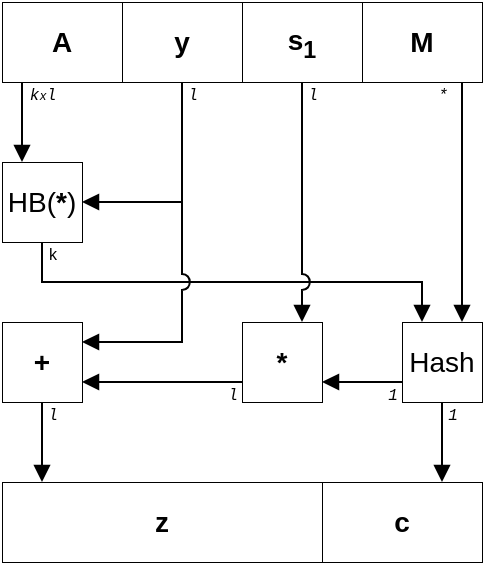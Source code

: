 <mxfile version="20.3.0" type="device"><diagram id="kgpKYQtTHZ0yAKxKKP6v" name="Page-1"><mxGraphModel dx="813" dy="499" grid="1" gridSize="10" guides="1" tooltips="1" connect="1" arrows="1" fold="1" page="1" pageScale="1" pageWidth="850" pageHeight="1100" math="0" shadow="0"><root><mxCell id="0"/><mxCell id="1" parent="0"/><mxCell id="9cmA0hQNFxoOdOFhQ6iF-42" style="edgeStyle=orthogonalEdgeStyle;rounded=0;jumpStyle=arc;jumpSize=10;orthogonalLoop=1;jettySize=auto;html=1;entryX=0.25;entryY=0;entryDx=0;entryDy=0;fontSize=6;startArrow=none;startFill=0;endArrow=block;endFill=1;" parent="1" source="3KpETBeqzy1ZQJSmCBxF-336" target="GimO8Tfs8xw4bccf_avH-1" edge="1"><mxGeometry relative="1" as="geometry"><Array as="points"><mxPoint x="330" y="290"/><mxPoint x="330" y="290"/></Array></mxGeometry></mxCell><mxCell id="3KpETBeqzy1ZQJSmCBxF-336" value="&lt;b&gt;A&lt;/b&gt;" style="rounded=0;whiteSpace=wrap;html=1;strokeWidth=0.5;fontFamily=Helvetica;fontSize=14;fillColor=default;" parent="1" vertex="1"><mxGeometry x="320" y="240" width="60" height="40" as="geometry"/></mxCell><mxCell id="9cmA0hQNFxoOdOFhQ6iF-34" style="edgeStyle=orthogonalEdgeStyle;rounded=0;jumpStyle=arc;jumpSize=10;orthogonalLoop=1;jettySize=auto;html=1;entryX=1;entryY=0.5;entryDx=0;entryDy=0;fontSize=6;startArrow=none;startFill=0;endArrow=block;endFill=1;exitX=0.5;exitY=1;exitDx=0;exitDy=0;" parent="1" source="3KpETBeqzy1ZQJSmCBxF-337" target="GimO8Tfs8xw4bccf_avH-1" edge="1"><mxGeometry relative="1" as="geometry"><Array as="points"><mxPoint x="410" y="340"/></Array></mxGeometry></mxCell><mxCell id="3KpETBeqzy1ZQJSmCBxF-337" value="&lt;b&gt;y&lt;/b&gt;" style="rounded=0;whiteSpace=wrap;html=1;strokeWidth=0.5;fontFamily=Helvetica;fontSize=14;fillColor=default;" parent="1" vertex="1"><mxGeometry x="380" y="240" width="60" height="40" as="geometry"/></mxCell><mxCell id="3KpETBeqzy1ZQJSmCBxF-338" value="&lt;b&gt;s&lt;sub&gt;1&lt;/sub&gt;&lt;/b&gt;" style="rounded=0;whiteSpace=wrap;html=1;strokeWidth=0.5;fontFamily=Helvetica;fontSize=14;fillColor=default;" parent="1" vertex="1"><mxGeometry x="440" y="240" width="60" height="40" as="geometry"/></mxCell><mxCell id="1BZfz5o1nzQ1AR51oKHj-3" style="edgeStyle=orthogonalEdgeStyle;rounded=0;orthogonalLoop=1;jettySize=auto;html=1;entryX=0.25;entryY=0;entryDx=0;entryDy=0;endArrow=block;endFill=1;" parent="1" source="GimO8Tfs8xw4bccf_avH-1" target="GimO8Tfs8xw4bccf_avH-4" edge="1"><mxGeometry relative="1" as="geometry"><Array as="points"><mxPoint x="340" y="380"/><mxPoint x="530" y="380"/></Array></mxGeometry></mxCell><mxCell id="GimO8Tfs8xw4bccf_avH-1" value="HB(&lt;b&gt;*&lt;/b&gt;)" style="rounded=0;whiteSpace=wrap;html=1;strokeWidth=0.5;fontFamily=Helvetica;fontSize=14;fillColor=default;" parent="1" vertex="1"><mxGeometry x="320" y="320" width="40" height="40" as="geometry"/></mxCell><mxCell id="1BZfz5o1nzQ1AR51oKHj-8" style="edgeStyle=orthogonalEdgeStyle;rounded=0;orthogonalLoop=1;jettySize=auto;html=1;entryX=1;entryY=0.75;entryDx=0;entryDy=0;endArrow=block;endFill=1;" parent="1" source="GimO8Tfs8xw4bccf_avH-4" target="9cmA0hQNFxoOdOFhQ6iF-30" edge="1"><mxGeometry relative="1" as="geometry"><Array as="points"><mxPoint x="510" y="430"/><mxPoint x="510" y="430"/></Array></mxGeometry></mxCell><mxCell id="1BZfz5o1nzQ1AR51oKHj-12" style="edgeStyle=orthogonalEdgeStyle;rounded=0;orthogonalLoop=1;jettySize=auto;html=1;endArrow=block;endFill=1;entryX=0.75;entryY=0;entryDx=0;entryDy=0;" parent="1" source="GimO8Tfs8xw4bccf_avH-4" target="9cmA0hQNFxoOdOFhQ6iF-6" edge="1"><mxGeometry relative="1" as="geometry"/></mxCell><mxCell id="GimO8Tfs8xw4bccf_avH-4" value="Hash" style="rounded=0;whiteSpace=wrap;html=1;strokeWidth=0.5;fontFamily=Helvetica;fontSize=14;fillColor=default;" parent="1" vertex="1"><mxGeometry x="520" y="400" width="40" height="40" as="geometry"/></mxCell><mxCell id="GimO8Tfs8xw4bccf_avH-8" value="&lt;font face=&quot;Courier New&quot; style=&quot;font-size: 8px;&quot;&gt;k&lt;/font&gt;&lt;font face=&quot;Courier New&quot; style=&quot;font-size: 6px;&quot;&gt;x&lt;/font&gt;&lt;font face=&quot;Courier New&quot; style=&quot;font-size: 8px;&quot;&gt;l&lt;/font&gt;" style="text;html=1;align=center;verticalAlign=middle;resizable=0;points=[];autosize=1;strokeColor=none;fillColor=none;fontStyle=2" parent="1" vertex="1"><mxGeometry x="320" y="270" width="40" height="30" as="geometry"/></mxCell><mxCell id="9cmA0hQNFxoOdOFhQ6iF-6" value="&lt;b&gt;c&lt;/b&gt;" style="rounded=0;whiteSpace=wrap;html=1;strokeWidth=0.5;fontFamily=Helvetica;fontSize=14;fillColor=default;" parent="1" vertex="1"><mxGeometry x="480" y="480" width="80" height="40" as="geometry"/></mxCell><mxCell id="9cmA0hQNFxoOdOFhQ6iF-7" value="&lt;b&gt;z&lt;/b&gt;" style="rounded=0;whiteSpace=wrap;html=1;strokeWidth=0.5;fontFamily=Helvetica;fontSize=14;fillColor=default;" parent="1" vertex="1"><mxGeometry x="320" y="480" width="160" height="40" as="geometry"/></mxCell><mxCell id="1BZfz5o1nzQ1AR51oKHj-13" style="edgeStyle=orthogonalEdgeStyle;rounded=0;orthogonalLoop=1;jettySize=auto;html=1;entryX=0.75;entryY=0;entryDx=0;entryDy=0;endArrow=block;endFill=1;" parent="1" source="9cmA0hQNFxoOdOFhQ6iF-24" target="GimO8Tfs8xw4bccf_avH-4" edge="1"><mxGeometry relative="1" as="geometry"><Array as="points"><mxPoint x="550" y="300"/><mxPoint x="550" y="300"/></Array></mxGeometry></mxCell><mxCell id="9cmA0hQNFxoOdOFhQ6iF-24" value="&lt;b&gt;M&lt;/b&gt;" style="rounded=0;whiteSpace=wrap;html=1;strokeWidth=0.5;fontFamily=Helvetica;fontSize=14;fillColor=default;" parent="1" vertex="1"><mxGeometry x="500" y="240" width="60" height="40" as="geometry"/></mxCell><mxCell id="1BZfz5o1nzQ1AR51oKHj-10" style="edgeStyle=orthogonalEdgeStyle;rounded=0;orthogonalLoop=1;jettySize=auto;html=1;endArrow=block;endFill=1;jumpStyle=arc;jumpSize=8;" parent="1" target="9cmA0hQNFxoOdOFhQ6iF-29" edge="1"><mxGeometry relative="1" as="geometry"><mxPoint x="410" y="340" as="sourcePoint"/><Array as="points"><mxPoint x="410" y="410"/></Array></mxGeometry></mxCell><mxCell id="1BZfz5o1nzQ1AR51oKHj-11" style="edgeStyle=orthogonalEdgeStyle;rounded=0;orthogonalLoop=1;jettySize=auto;html=1;entryX=0.125;entryY=0;entryDx=0;entryDy=0;endArrow=block;endFill=1;entryPerimeter=0;" parent="1" source="9cmA0hQNFxoOdOFhQ6iF-29" target="9cmA0hQNFxoOdOFhQ6iF-7" edge="1"><mxGeometry relative="1" as="geometry"/></mxCell><mxCell id="9cmA0hQNFxoOdOFhQ6iF-29" value="&lt;b&gt;+&lt;/b&gt;" style="rounded=0;whiteSpace=wrap;html=1;strokeWidth=0.5;fontFamily=Helvetica;fontSize=14;fillColor=default;" parent="1" vertex="1"><mxGeometry x="320" y="400" width="40" height="40" as="geometry"/></mxCell><mxCell id="1BZfz5o1nzQ1AR51oKHj-9" style="edgeStyle=orthogonalEdgeStyle;rounded=0;orthogonalLoop=1;jettySize=auto;html=1;entryX=1;entryY=0.75;entryDx=0;entryDy=0;endArrow=block;endFill=1;" parent="1" source="9cmA0hQNFxoOdOFhQ6iF-30" target="9cmA0hQNFxoOdOFhQ6iF-29" edge="1"><mxGeometry relative="1" as="geometry"><Array as="points"><mxPoint x="430" y="430"/><mxPoint x="430" y="430"/></Array></mxGeometry></mxCell><mxCell id="9cmA0hQNFxoOdOFhQ6iF-30" value="&lt;b&gt;*&lt;/b&gt;" style="rounded=0;whiteSpace=wrap;html=1;strokeWidth=0.5;fontFamily=Helvetica;fontSize=14;fillColor=default;" parent="1" vertex="1"><mxGeometry x="440" y="400" width="40" height="40" as="geometry"/></mxCell><mxCell id="9cmA0hQNFxoOdOFhQ6iF-38" value="&lt;font face=&quot;Courier New&quot;&gt;&lt;span style=&quot;font-size: 8px;&quot;&gt;l&lt;/span&gt;&lt;/font&gt;" style="text;html=1;align=center;verticalAlign=middle;resizable=0;points=[];autosize=1;strokeColor=none;fillColor=none;fontStyle=2" parent="1" vertex="1"><mxGeometry x="400" y="270" width="30" height="30" as="geometry"/></mxCell><mxCell id="1BZfz5o1nzQ1AR51oKHj-14" value="&lt;font face=&quot;Courier New&quot;&gt;&lt;span style=&quot;font-size: 8px;&quot;&gt;l&lt;/span&gt;&lt;/font&gt;" style="text;html=1;align=center;verticalAlign=middle;resizable=0;points=[];autosize=1;strokeColor=none;fillColor=none;fontStyle=2" parent="1" vertex="1"><mxGeometry x="460" y="270" width="30" height="30" as="geometry"/></mxCell><mxCell id="1BZfz5o1nzQ1AR51oKHj-15" value="&lt;font face=&quot;Courier New&quot;&gt;&lt;span style=&quot;font-size: 8px;&quot;&gt;*&lt;/span&gt;&lt;/font&gt;" style="text;html=1;align=center;verticalAlign=middle;resizable=0;points=[];autosize=1;strokeColor=none;fillColor=none;fontStyle=2" parent="1" vertex="1"><mxGeometry x="525" y="270" width="30" height="30" as="geometry"/></mxCell><mxCell id="1BZfz5o1nzQ1AR51oKHj-16" value="&lt;font face=&quot;Courier New&quot;&gt;&lt;span style=&quot;font-size: 8px;&quot;&gt;1&lt;/span&gt;&lt;/font&gt;" style="text;html=1;align=center;verticalAlign=middle;resizable=0;points=[];autosize=1;strokeColor=none;fillColor=none;fontStyle=2" parent="1" vertex="1"><mxGeometry x="500" y="420" width="30" height="30" as="geometry"/></mxCell><mxCell id="1BZfz5o1nzQ1AR51oKHj-17" value="&lt;font face=&quot;Courier New&quot;&gt;&lt;span style=&quot;font-size: 8px;&quot;&gt;l&lt;/span&gt;&lt;/font&gt;" style="text;html=1;align=center;verticalAlign=middle;resizable=0;points=[];autosize=1;strokeColor=none;fillColor=none;fontStyle=2" parent="1" vertex="1"><mxGeometry x="420" y="420" width="30" height="30" as="geometry"/></mxCell><mxCell id="1BZfz5o1nzQ1AR51oKHj-18" value="&lt;font face=&quot;Courier New&quot;&gt;&lt;span style=&quot;font-size: 8px;&quot;&gt;l&lt;/span&gt;&lt;/font&gt;" style="text;html=1;align=center;verticalAlign=middle;resizable=0;points=[];autosize=1;strokeColor=none;fillColor=none;fontStyle=2" parent="1" vertex="1"><mxGeometry x="330" y="430" width="30" height="30" as="geometry"/></mxCell><mxCell id="1BZfz5o1nzQ1AR51oKHj-19" value="&lt;font face=&quot;Courier New&quot;&gt;&lt;span style=&quot;font-size: 8px;&quot;&gt;1&lt;/span&gt;&lt;/font&gt;" style="text;html=1;align=center;verticalAlign=middle;resizable=0;points=[];autosize=1;strokeColor=none;fillColor=none;fontStyle=2" parent="1" vertex="1"><mxGeometry x="530" y="430" width="30" height="30" as="geometry"/></mxCell><mxCell id="1BZfz5o1nzQ1AR51oKHj-20" value="&lt;font face=&quot;Courier New&quot;&gt;&lt;span style=&quot;font-size: 8px;&quot;&gt;k&lt;/span&gt;&lt;/font&gt;" style="text;html=1;align=center;verticalAlign=middle;resizable=0;points=[];autosize=1;strokeColor=none;fillColor=none;" parent="1" vertex="1"><mxGeometry x="330" y="350" width="30" height="30" as="geometry"/></mxCell><mxCell id="1BZfz5o1nzQ1AR51oKHj-4" style="edgeStyle=orthogonalEdgeStyle;rounded=0;orthogonalLoop=1;jettySize=auto;html=1;endArrow=block;endFill=1;jumpStyle=arc;jumpSize=8;" parent="1" source="3KpETBeqzy1ZQJSmCBxF-338" target="9cmA0hQNFxoOdOFhQ6iF-30" edge="1"><mxGeometry relative="1" as="geometry"><mxPoint x="460" y="320" as="targetPoint"/><Array as="points"><mxPoint x="470" y="360"/><mxPoint x="470" y="360"/></Array></mxGeometry></mxCell></root></mxGraphModel></diagram></mxfile>